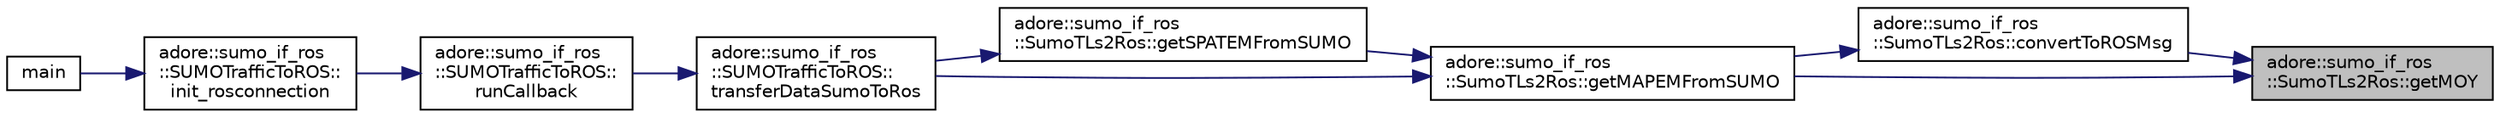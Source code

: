 digraph "adore::sumo_if_ros::SumoTLs2Ros::getMOY"
{
 // LATEX_PDF_SIZE
  edge [fontname="Helvetica",fontsize="10",labelfontname="Helvetica",labelfontsize="10"];
  node [fontname="Helvetica",fontsize="10",shape=record];
  rankdir="RL";
  Node1 [label="adore::sumo_if_ros\l::SumoTLs2Ros::getMOY",height=0.2,width=0.4,color="black", fillcolor="grey75", style="filled", fontcolor="black",tooltip=" "];
  Node1 -> Node2 [dir="back",color="midnightblue",fontsize="10",style="solid",fontname="Helvetica"];
  Node2 [label="adore::sumo_if_ros\l::SumoTLs2Ros::convertToROSMsg",height=0.2,width=0.4,color="black", fillcolor="white", style="filled",URL="$classadore_1_1sumo__if__ros_1_1SumoTLs2Ros.html#a8e0e24d27a3613773e2180dc0d159459",tooltip=" "];
  Node2 -> Node3 [dir="back",color="midnightblue",fontsize="10",style="solid",fontname="Helvetica"];
  Node3 [label="adore::sumo_if_ros\l::SumoTLs2Ros::getMAPEMFromSUMO",height=0.2,width=0.4,color="black", fillcolor="white", style="filled",URL="$classadore_1_1sumo__if__ros_1_1SumoTLs2Ros.html#aa9d9427bca4d7aba8ddf83b56394471a",tooltip=" "];
  Node3 -> Node4 [dir="back",color="midnightblue",fontsize="10",style="solid",fontname="Helvetica"];
  Node4 [label="adore::sumo_if_ros\l::SumoTLs2Ros::getSPATEMFromSUMO",height=0.2,width=0.4,color="black", fillcolor="white", style="filled",URL="$classadore_1_1sumo__if__ros_1_1SumoTLs2Ros.html#a26ce71efa23ee975b135136c00fc2544",tooltip=" "];
  Node4 -> Node5 [dir="back",color="midnightblue",fontsize="10",style="solid",fontname="Helvetica"];
  Node5 [label="adore::sumo_if_ros\l::SUMOTrafficToROS::\ltransferDataSumoToRos",height=0.2,width=0.4,color="black", fillcolor="white", style="filled",URL="$classadore_1_1sumo__if__ros_1_1SUMOTrafficToROS.html#a76a153c66f5deba9eab286b2f02d66d5",tooltip=" "];
  Node5 -> Node6 [dir="back",color="midnightblue",fontsize="10",style="solid",fontname="Helvetica"];
  Node6 [label="adore::sumo_if_ros\l::SUMOTrafficToROS::\lrunCallback",height=0.2,width=0.4,color="black", fillcolor="white", style="filled",URL="$classadore_1_1sumo__if__ros_1_1SUMOTrafficToROS.html#a92a0da04a3cd746c13232d576eb3ee2b",tooltip=" "];
  Node6 -> Node7 [dir="back",color="midnightblue",fontsize="10",style="solid",fontname="Helvetica"];
  Node7 [label="adore::sumo_if_ros\l::SUMOTrafficToROS::\linit_rosconnection",height=0.2,width=0.4,color="black", fillcolor="white", style="filled",URL="$classadore_1_1sumo__if__ros_1_1SUMOTrafficToROS.html#ad202839f74ecadfcf405fb1b0d0c81bd",tooltip=" "];
  Node7 -> Node8 [dir="back",color="midnightblue",fontsize="10",style="solid",fontname="Helvetica"];
  Node8 [label="main",height=0.2,width=0.4,color="black", fillcolor="white", style="filled",URL="$sumotraffic2ros_8cpp.html#a3c04138a5bfe5d72780bb7e82a18e627",tooltip=" "];
  Node3 -> Node5 [dir="back",color="midnightblue",fontsize="10",style="solid",fontname="Helvetica"];
  Node1 -> Node3 [dir="back",color="midnightblue",fontsize="10",style="solid",fontname="Helvetica"];
}
